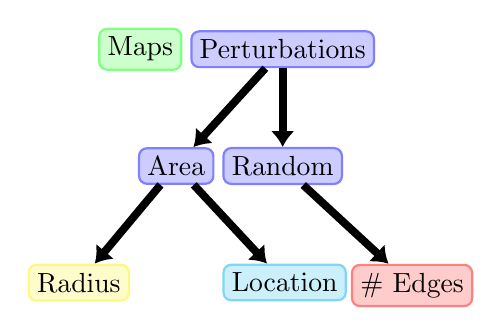\tikzstyle{vertex} = [shape=rectangle, rounded corners=1mm, draw=blue!50, fill=blue!20, thick, minimum size=3mm, inner sep=3pt, node distance=1.0cm and 0.1cm];
\tikzstyle{vertex2} = [shape=rectangle, rounded corners=1mm, draw=red!50, fill=red!20, thick, minimum size=3mm, inner sep=3pt, node distance=1cm and 0.1cm];
\tikzstyle{vertex3} = [shape=rectangle, rounded corners=1mm, draw=green!50, fill=green!20, thick, minimum size=3mm, inner sep=3pt, node distance=1cm and 0.1cm];
\tikzstyle{vertex4} = [shape=rectangle, rounded corners=1mm, draw=yellow!50, fill=yellow!20, thick, minimum size=3mm, inner sep=3pt, node distance=1cm and 0.1cm];
\tikzstyle{vertex5} = [shape=rectangle, rounded corners=1mm, draw=cyan!50, fill=cyan!20, thick, minimum size=3mm, inner sep=3pt, node distance=1cm and 0.1cm];

\node[vertex3](Maps) at (0,0) {Maps};
\node[vertex, right=of Maps](Perturbations) {Perturbations};
\node[vertex, below =of Perturbations](Random) {Random};
\node[vertex, left =of Random](Area) {Area};
\node[vertex2, below right =of Random](Edges) {\# Edges};
\node[vertex4, below left =of Area](Radius) {Radius};
\node[vertex5, below right=of Area](Location) {Location};

\draw[-{Latex[length=2mm,width=3mm]}, line width=1mm]
    (Perturbations) edge node[]{} (Random) 
    (Perturbations) edge node[]{} (Area) 
    (Random) edge node[]{} (Edges) 
    (Area) edge node[]{} (Radius)
    (Area) edge node[]{} (Location)  
;